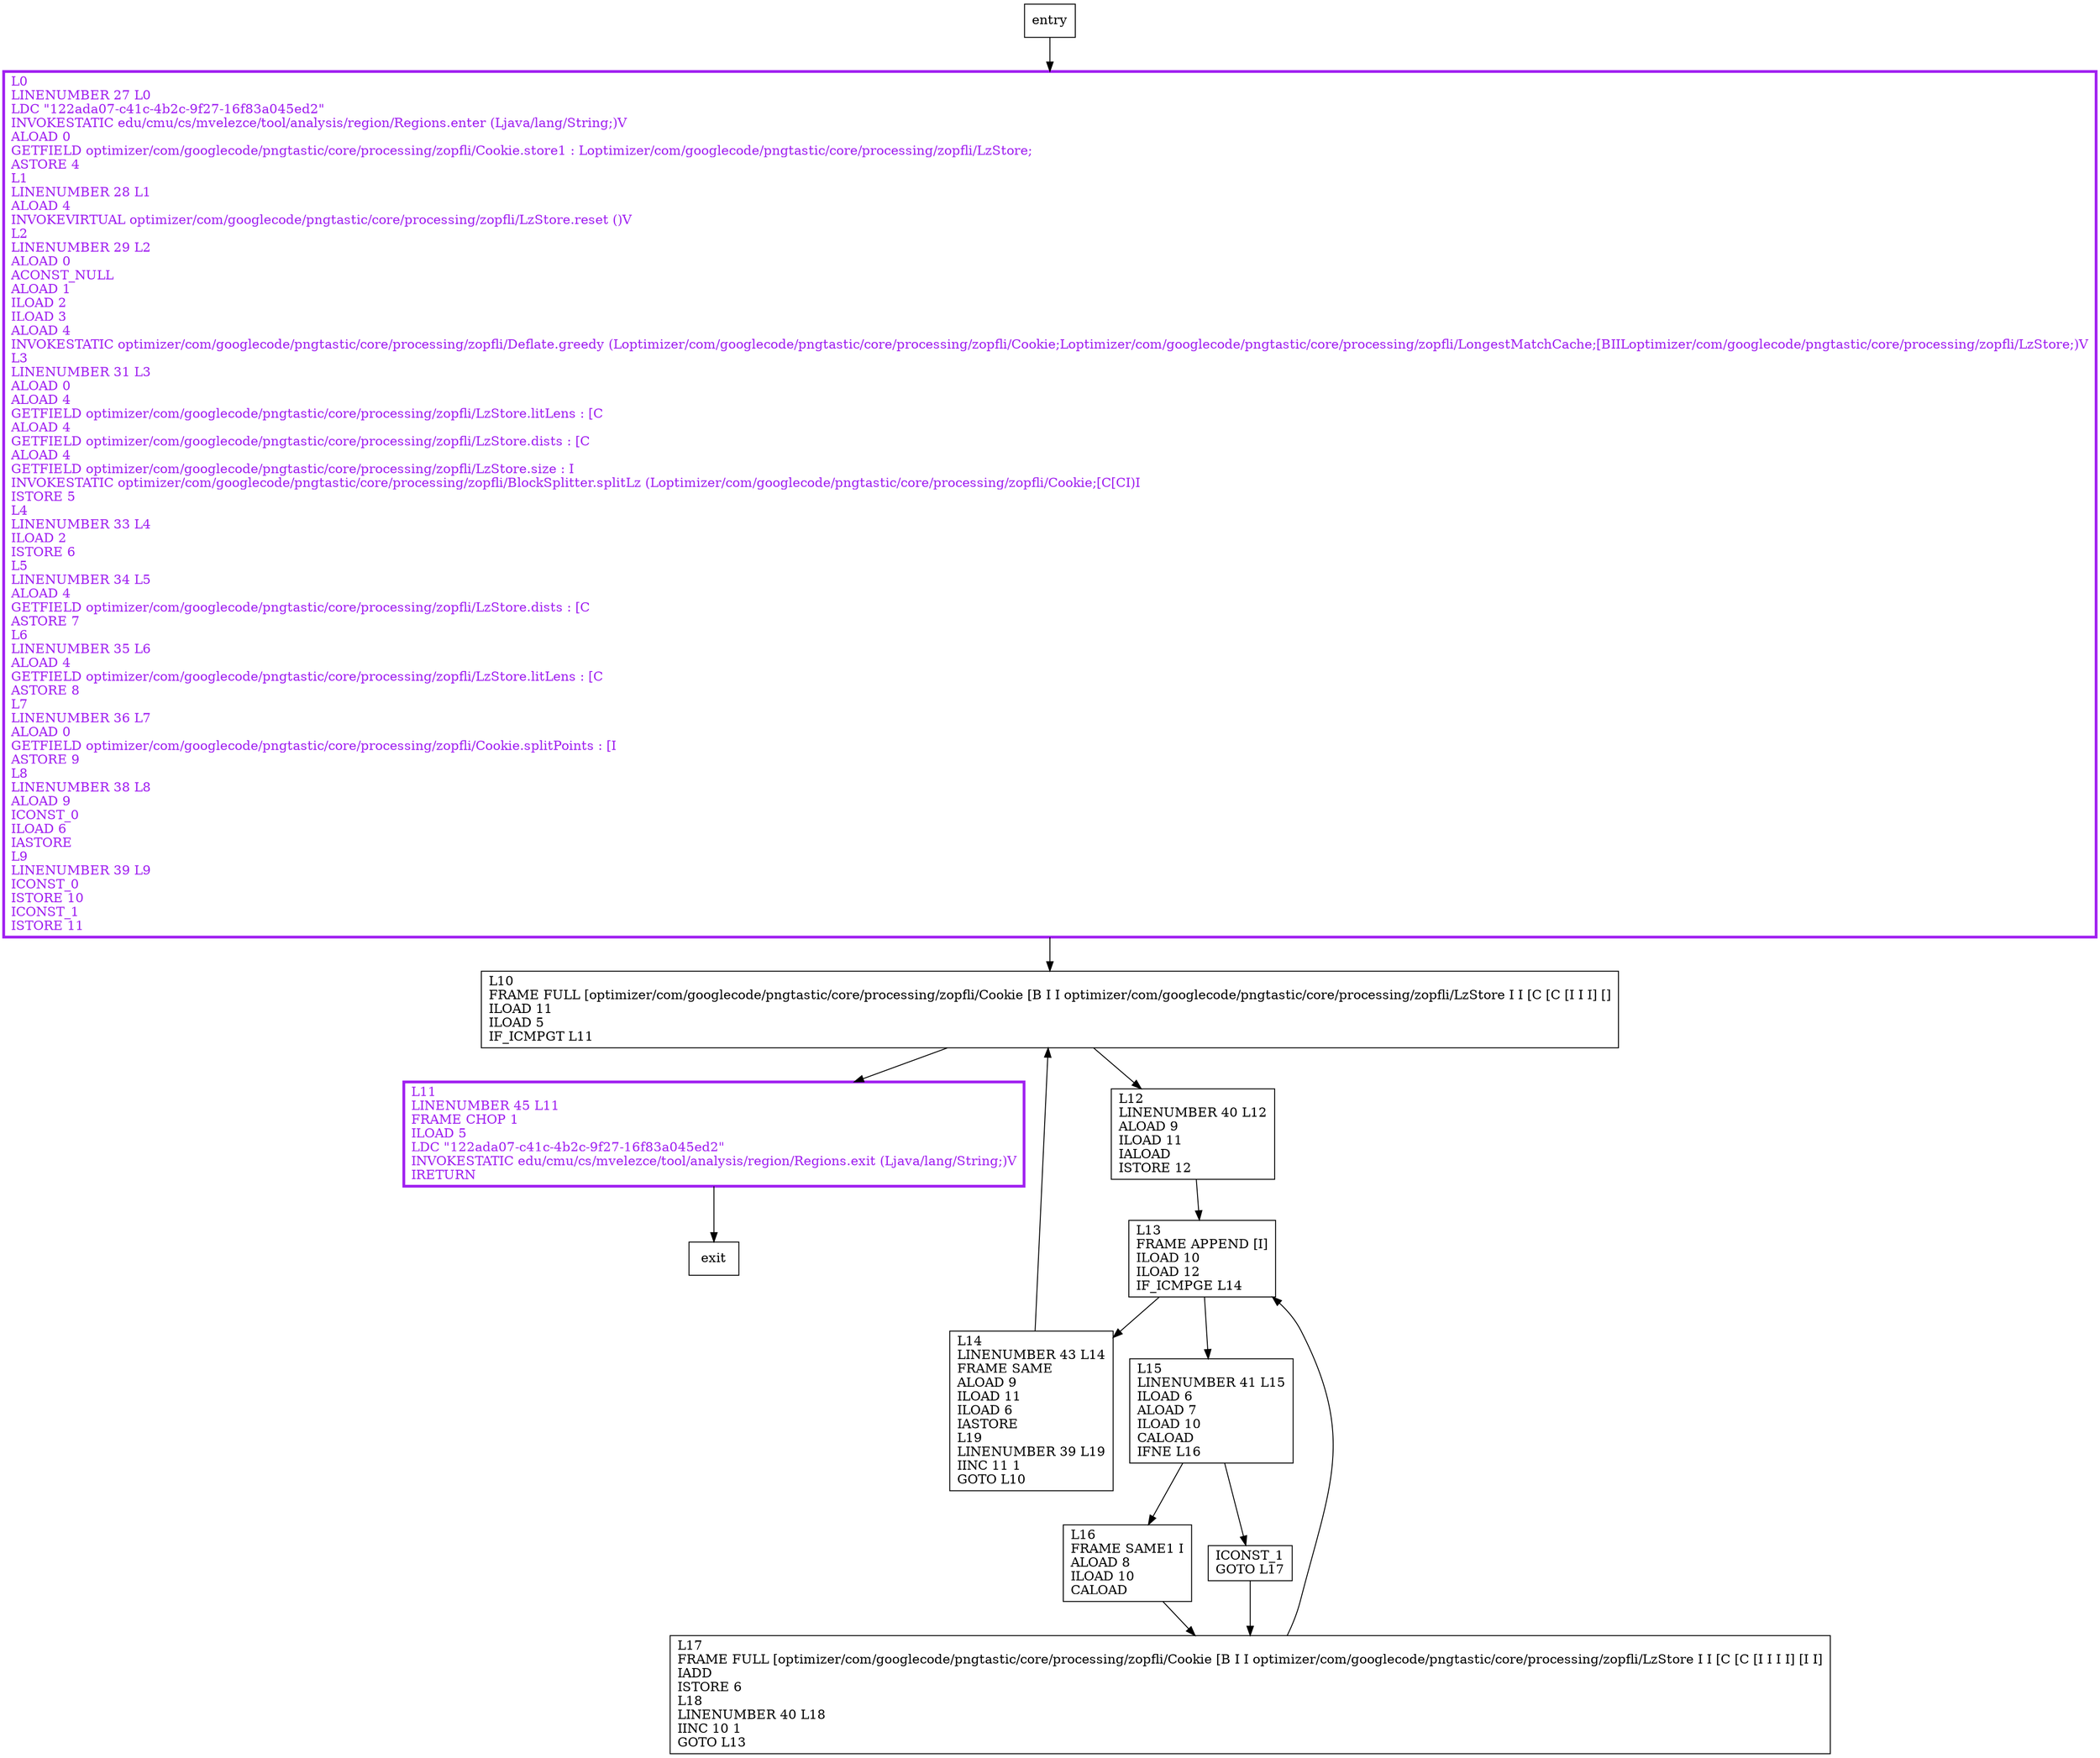 digraph split {
node [shape=record];
229995302 [label="L0\lLINENUMBER 27 L0\lLDC \"122ada07-c41c-4b2c-9f27-16f83a045ed2\"\lINVOKESTATIC edu/cmu/cs/mvelezce/tool/analysis/region/Regions.enter (Ljava/lang/String;)V\lALOAD 0\lGETFIELD optimizer/com/googlecode/pngtastic/core/processing/zopfli/Cookie.store1 : Loptimizer/com/googlecode/pngtastic/core/processing/zopfli/LzStore;\lASTORE 4\lL1\lLINENUMBER 28 L1\lALOAD 4\lINVOKEVIRTUAL optimizer/com/googlecode/pngtastic/core/processing/zopfli/LzStore.reset ()V\lL2\lLINENUMBER 29 L2\lALOAD 0\lACONST_NULL\lALOAD 1\lILOAD 2\lILOAD 3\lALOAD 4\lINVOKESTATIC optimizer/com/googlecode/pngtastic/core/processing/zopfli/Deflate.greedy (Loptimizer/com/googlecode/pngtastic/core/processing/zopfli/Cookie;Loptimizer/com/googlecode/pngtastic/core/processing/zopfli/LongestMatchCache;[BIILoptimizer/com/googlecode/pngtastic/core/processing/zopfli/LzStore;)V\lL3\lLINENUMBER 31 L3\lALOAD 0\lALOAD 4\lGETFIELD optimizer/com/googlecode/pngtastic/core/processing/zopfli/LzStore.litLens : [C\lALOAD 4\lGETFIELD optimizer/com/googlecode/pngtastic/core/processing/zopfli/LzStore.dists : [C\lALOAD 4\lGETFIELD optimizer/com/googlecode/pngtastic/core/processing/zopfli/LzStore.size : I\lINVOKESTATIC optimizer/com/googlecode/pngtastic/core/processing/zopfli/BlockSplitter.splitLz (Loptimizer/com/googlecode/pngtastic/core/processing/zopfli/Cookie;[C[CI)I\lISTORE 5\lL4\lLINENUMBER 33 L4\lILOAD 2\lISTORE 6\lL5\lLINENUMBER 34 L5\lALOAD 4\lGETFIELD optimizer/com/googlecode/pngtastic/core/processing/zopfli/LzStore.dists : [C\lASTORE 7\lL6\lLINENUMBER 35 L6\lALOAD 4\lGETFIELD optimizer/com/googlecode/pngtastic/core/processing/zopfli/LzStore.litLens : [C\lASTORE 8\lL7\lLINENUMBER 36 L7\lALOAD 0\lGETFIELD optimizer/com/googlecode/pngtastic/core/processing/zopfli/Cookie.splitPoints : [I\lASTORE 9\lL8\lLINENUMBER 38 L8\lALOAD 9\lICONST_0\lILOAD 6\lIASTORE\lL9\lLINENUMBER 39 L9\lICONST_0\lISTORE 10\lICONST_1\lISTORE 11\l"];
443290224 [label="L16\lFRAME SAME1 I\lALOAD 8\lILOAD 10\lCALOAD\l"];
883455411 [label="L11\lLINENUMBER 45 L11\lFRAME CHOP 1\lILOAD 5\lLDC \"122ada07-c41c-4b2c-9f27-16f83a045ed2\"\lINVOKESTATIC edu/cmu/cs/mvelezce/tool/analysis/region/Regions.exit (Ljava/lang/String;)V\lIRETURN\l"];
392904516 [label="L10\lFRAME FULL [optimizer/com/googlecode/pngtastic/core/processing/zopfli/Cookie [B I I optimizer/com/googlecode/pngtastic/core/processing/zopfli/LzStore I I [C [C [I I I] []\lILOAD 11\lILOAD 5\lIF_ICMPGT L11\l"];
1844334363 [label="L13\lFRAME APPEND [I]\lILOAD 10\lILOAD 12\lIF_ICMPGE L14\l"];
1259639178 [label="L14\lLINENUMBER 43 L14\lFRAME SAME\lALOAD 9\lILOAD 11\lILOAD 6\lIASTORE\lL19\lLINENUMBER 39 L19\lIINC 11 1\lGOTO L10\l"];
1195942137 [label="L12\lLINENUMBER 40 L12\lALOAD 9\lILOAD 11\lIALOAD\lISTORE 12\l"];
413218476 [label="ICONST_1\lGOTO L17\l"];
1830745997 [label="L15\lLINENUMBER 41 L15\lILOAD 6\lALOAD 7\lILOAD 10\lCALOAD\lIFNE L16\l"];
2010545395 [label="L17\lFRAME FULL [optimizer/com/googlecode/pngtastic/core/processing/zopfli/Cookie [B I I optimizer/com/googlecode/pngtastic/core/processing/zopfli/LzStore I I [C [C [I I I I] [I I]\lIADD\lISTORE 6\lL18\lLINENUMBER 40 L18\lIINC 10 1\lGOTO L13\l"];
entry;
exit;
229995302 -> 392904516;
883455411 -> exit;
1259639178 -> 392904516;
413218476 -> 2010545395;
2010545395 -> 1844334363;
entry -> 229995302;
443290224 -> 2010545395;
392904516 -> 883455411;
392904516 -> 1195942137;
1844334363 -> 1259639178;
1844334363 -> 1830745997;
1195942137 -> 1844334363;
1830745997 -> 443290224;
1830745997 -> 413218476;
229995302[fontcolor="purple", penwidth=3, color="purple"];
883455411[fontcolor="purple", penwidth=3, color="purple"];
}
